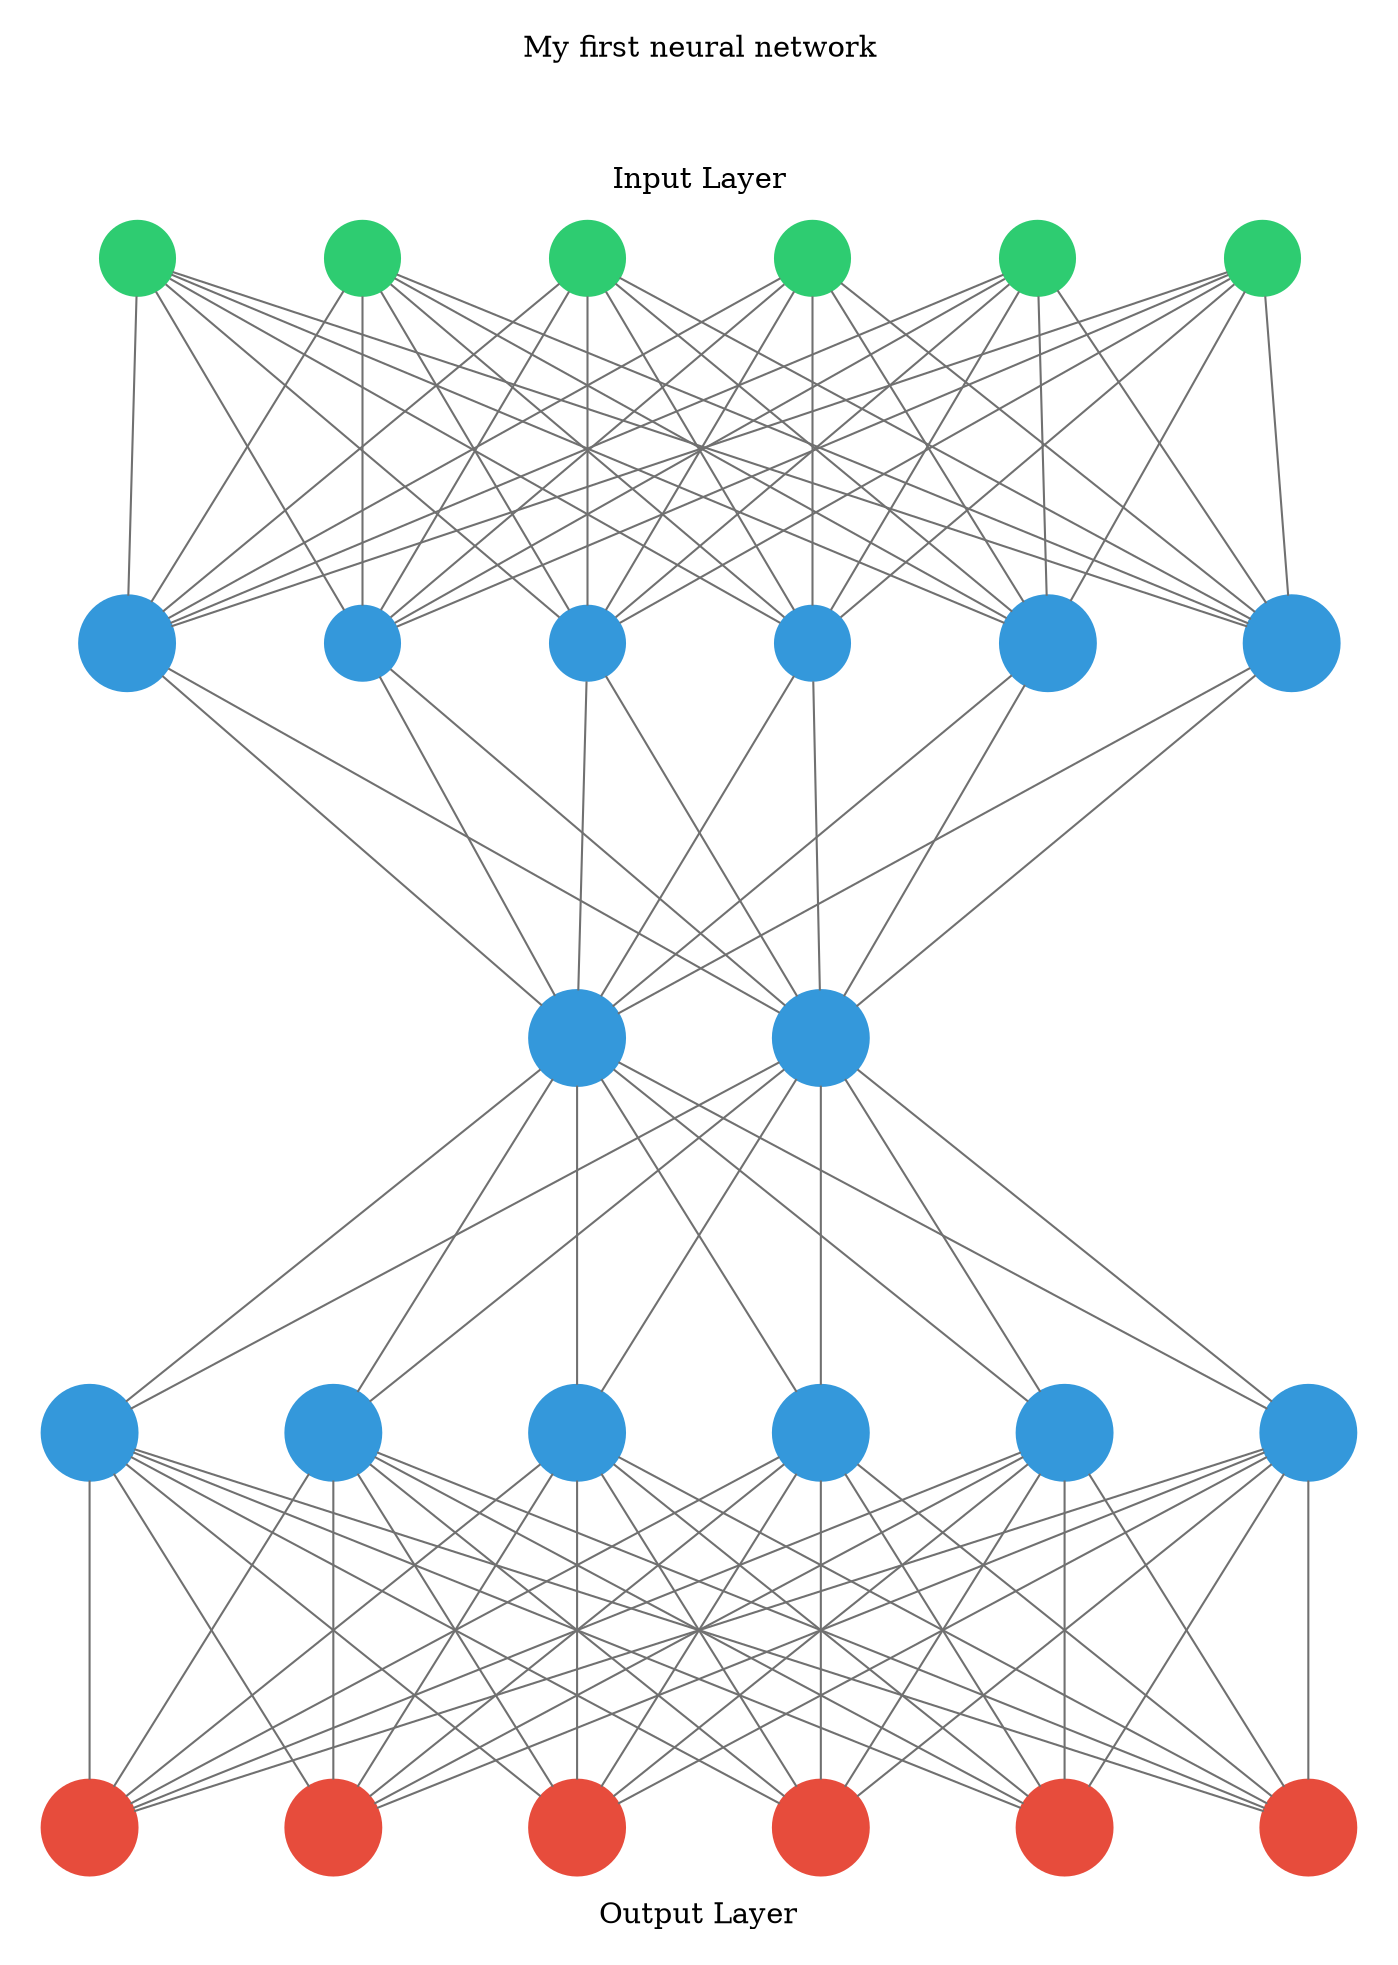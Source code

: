 digraph g {
	graph [nodesep=1 ranksep=2 splines=false]
	edge [arrowhead=none color="#707070"]
	subgraph cluster_input {
		node [color="#2ecc71" fontcolor="#2ecc71" shape=circle style=filled]
		color=white
		1
		label="My first neural network



Input Layer"
		rank=same
		2
		label="My first neural network



Input Layer"
		rank=same
		3
		label="My first neural network



Input Layer"
		rank=same
		4
		label="My first neural network



Input Layer"
		rank=same
		5
		label="My first neural network



Input Layer"
		rank=same
		6
		label="My first neural network



Input Layer"
		rank=same
	}
	1 -> 7
	2 -> 7
	3 -> 7
	4 -> 7
	5 -> 7
	6 -> 7
	1 -> 8
	2 -> 8
	3 -> 8
	4 -> 8
	5 -> 8
	6 -> 8
	1 -> 9
	2 -> 9
	3 -> 9
	4 -> 9
	5 -> 9
	6 -> 9
	1 -> 10
	2 -> 10
	3 -> 10
	4 -> 10
	5 -> 10
	6 -> 10
	1 -> 11
	2 -> 11
	3 -> 11
	4 -> 11
	5 -> 11
	6 -> 11
	1 -> 12
	2 -> 12
	3 -> 12
	4 -> 12
	5 -> 12
	6 -> 12
	subgraph cluster_1 {
		color=white
		rank=same
		label="" labeljust=right labelloc=b
		7 [color="#3498db" fontcolor="#3498db" shape=circle style=filled]
		8 [color="#3498db" fontcolor="#3498db" shape=circle style=filled]
		9 [color="#3498db" fontcolor="#3498db" shape=circle style=filled]
		10 [color="#3498db" fontcolor="#3498db" shape=circle style=filled]
		11 [color="#3498db" fontcolor="#3498db" shape=circle style=filled]
		12 [color="#3498db" fontcolor="#3498db" shape=circle style=filled]
	}
	7 -> 13
	8 -> 13
	9 -> 13
	10 -> 13
	11 -> 13
	12 -> 13
	7 -> 14
	8 -> 14
	9 -> 14
	10 -> 14
	11 -> 14
	12 -> 14
	subgraph cluster_2 {
		color=white
		rank=same
		label="" labeljust=right labelloc=b
		13 [color="#3498db" fontcolor="#3498db" shape=circle style=filled]
		14 [color="#3498db" fontcolor="#3498db" shape=circle style=filled]
	}
	13 -> 15
	14 -> 15
	13 -> 16
	14 -> 16
	13 -> 17
	14 -> 17
	13 -> 18
	14 -> 18
	13 -> 19
	14 -> 19
	13 -> 20
	14 -> 20
	subgraph cluster_3 {
		color=white
		rank=same
		label="" labeljust=right labelloc=b
		15 [color="#3498db" fontcolor="#3498db" shape=circle style=filled]
		16 [color="#3498db" fontcolor="#3498db" shape=circle style=filled]
		17 [color="#3498db" fontcolor="#3498db" shape=circle style=filled]
		18 [color="#3498db" fontcolor="#3498db" shape=circle style=filled]
		19 [color="#3498db" fontcolor="#3498db" shape=circle style=filled]
		20 [color="#3498db" fontcolor="#3498db" shape=circle style=filled]
	}
	15 -> 21
	16 -> 21
	17 -> 21
	18 -> 21
	19 -> 21
	20 -> 21
	15 -> 22
	16 -> 22
	17 -> 22
	18 -> 22
	19 -> 22
	20 -> 22
	15 -> 23
	16 -> 23
	17 -> 23
	18 -> 23
	19 -> 23
	20 -> 23
	15 -> 24
	16 -> 24
	17 -> 24
	18 -> 24
	19 -> 24
	20 -> 24
	15 -> 25
	16 -> 25
	17 -> 25
	18 -> 25
	19 -> 25
	20 -> 25
	15 -> 26
	16 -> 26
	17 -> 26
	18 -> 26
	19 -> 26
	20 -> 26
	subgraph cluster_output {
		node [color="#2ecc71" fontcolor="#2ecc71" shape=circle style=filled]
		color=white
		rank=same
		labeljust=1
		21 [color="#e74c3c" fontcolor="#e74c3c" shape=circle style=filled]
		22 [color="#e74c3c" fontcolor="#e74c3c" shape=circle style=filled]
		23 [color="#e74c3c" fontcolor="#e74c3c" shape=circle style=filled]
		24 [color="#e74c3c" fontcolor="#e74c3c" shape=circle style=filled]
		25 [color="#e74c3c" fontcolor="#e74c3c" shape=circle style=filled]
		26 [color="#e74c3c" fontcolor="#e74c3c" shape=circle style=filled]
		label="Output Layer" labelloc=bottom
	}
	arrowShape=none
}
